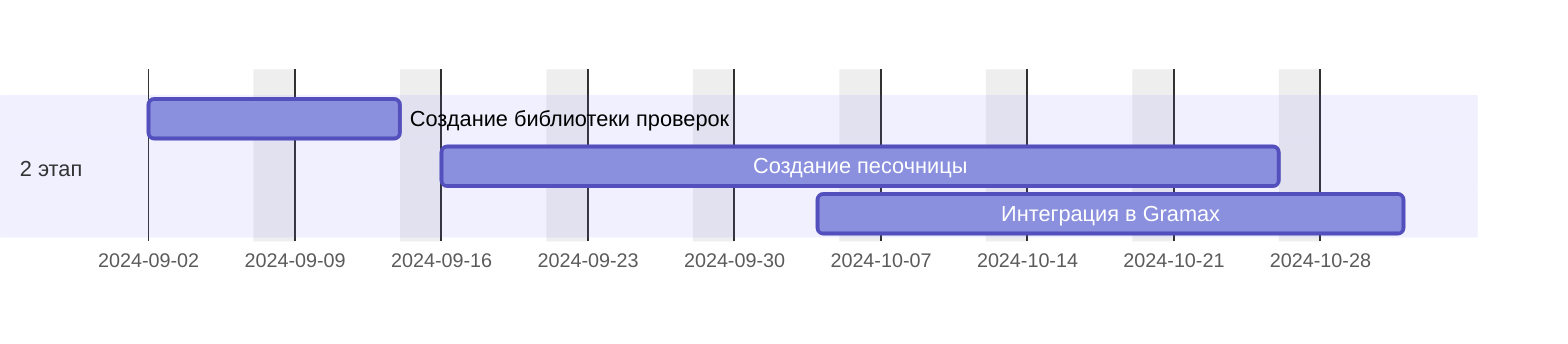 gantt
    dateFormat  YYYY-MM-DD
    tickInterval 1week
    weekday monday
    excludes saturday,sunday
    
    section 2 этап
        Создание библиотеки проверок :2024-09-02, 10d
        Создание песочницы :2024-09-16, 30d
        Интеграция в Gramax :2024-10-04, 20d